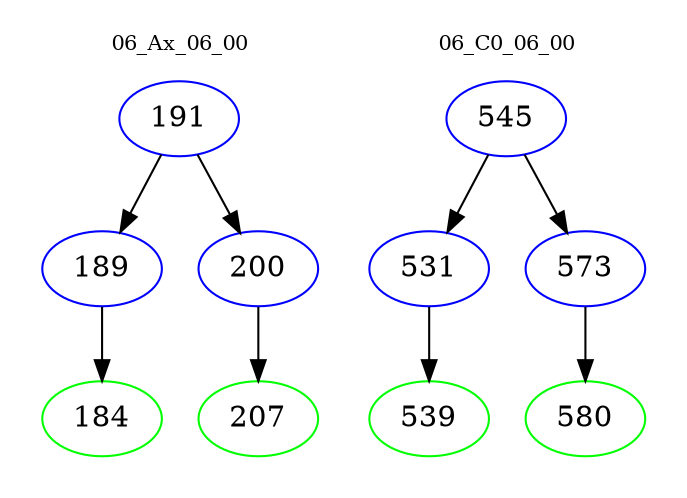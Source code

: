 digraph{
subgraph cluster_0 {
color = white
label = "06_Ax_06_00";
fontsize=10;
T0_191 [label="191", color="blue"]
T0_191 -> T0_189 [color="black"]
T0_189 [label="189", color="blue"]
T0_189 -> T0_184 [color="black"]
T0_184 [label="184", color="green"]
T0_191 -> T0_200 [color="black"]
T0_200 [label="200", color="blue"]
T0_200 -> T0_207 [color="black"]
T0_207 [label="207", color="green"]
}
subgraph cluster_1 {
color = white
label = "06_C0_06_00";
fontsize=10;
T1_545 [label="545", color="blue"]
T1_545 -> T1_531 [color="black"]
T1_531 [label="531", color="blue"]
T1_531 -> T1_539 [color="black"]
T1_539 [label="539", color="green"]
T1_545 -> T1_573 [color="black"]
T1_573 [label="573", color="blue"]
T1_573 -> T1_580 [color="black"]
T1_580 [label="580", color="green"]
}
}
